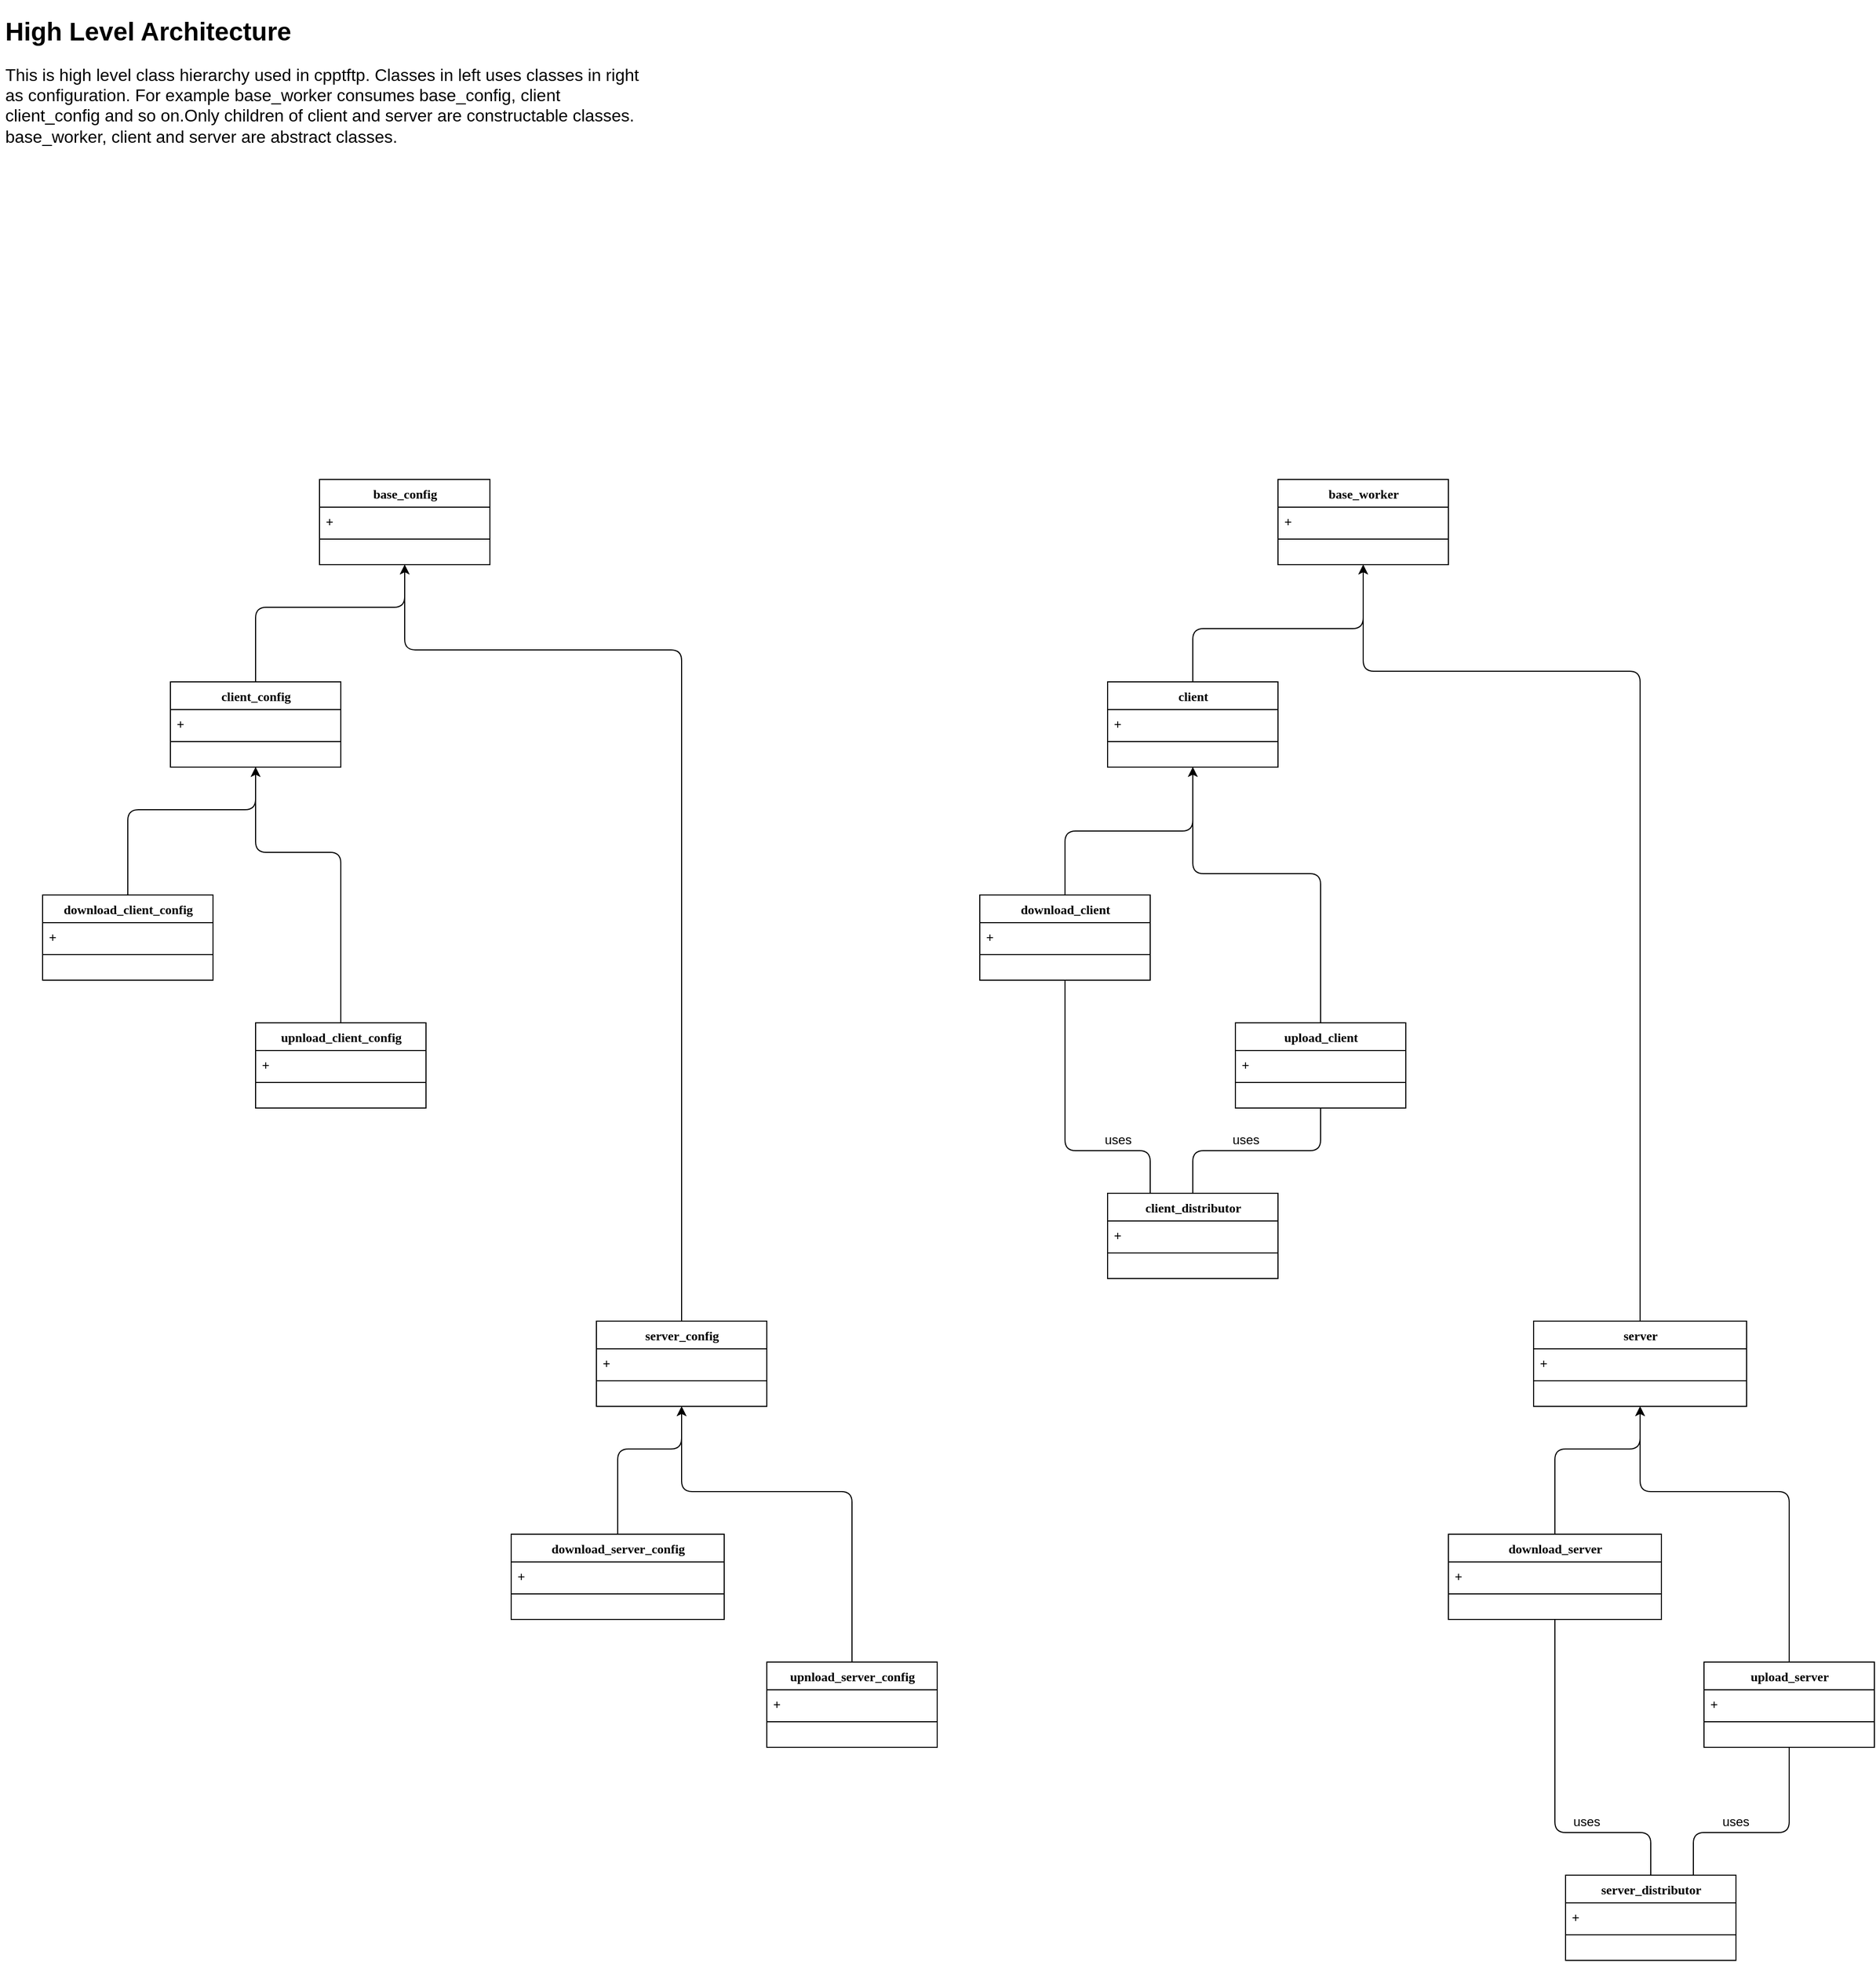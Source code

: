 <mxfile version="14.8.4" type="device"><diagram name="Page-1" id="9f46799a-70d6-7492-0946-bef42562c5a5"><mxGraphModel dx="2031" dy="1964" grid="1" gridSize="10" guides="1" tooltips="1" connect="1" arrows="1" fold="1" page="1" pageScale="1" pageWidth="1100" pageHeight="850" background="none" math="0" shadow="0"><root><mxCell id="0"/><mxCell id="1" parent="0"/><mxCell id="78961159f06e98e8-17" value="base_config" style="swimlane;html=1;fontStyle=1;align=center;verticalAlign=top;childLayout=stackLayout;horizontal=1;startSize=26;horizontalStack=0;resizeParent=1;resizeLast=0;collapsible=1;marginBottom=0;swimlaneFillColor=#ffffff;rounded=0;shadow=0;comic=0;labelBackgroundColor=none;strokeWidth=1;fillColor=none;fontFamily=Verdana;fontSize=12" parent="1" vertex="1"><mxGeometry x="300" y="170" width="160" height="80" as="geometry"><mxRectangle x="100" y="160" width="110" height="26" as="alternateBounds"/></mxGeometry></mxCell><mxCell id="78961159f06e98e8-24" value="+" style="text;html=1;strokeColor=none;fillColor=none;align=left;verticalAlign=top;spacingLeft=4;spacingRight=4;whiteSpace=wrap;overflow=hidden;rotatable=0;points=[[0,0.5],[1,0.5]];portConstraint=eastwest;" parent="78961159f06e98e8-17" vertex="1"><mxGeometry y="26" width="160" height="26" as="geometry"/></mxCell><mxCell id="78961159f06e98e8-19" value="" style="line;html=1;strokeWidth=1;fillColor=none;align=left;verticalAlign=middle;spacingTop=-1;spacingLeft=3;spacingRight=3;rotatable=0;labelPosition=right;points=[];portConstraint=eastwest;" parent="78961159f06e98e8-17" vertex="1"><mxGeometry y="52" width="160" height="8" as="geometry"/></mxCell><mxCell id="e2LnB4-G2XwDTGD6M1jq-1" value="client_config" style="swimlane;html=1;fontStyle=1;align=center;verticalAlign=top;childLayout=stackLayout;horizontal=1;startSize=26;horizontalStack=0;resizeParent=1;resizeLast=0;collapsible=1;marginBottom=0;swimlaneFillColor=#ffffff;rounded=0;shadow=0;comic=0;labelBackgroundColor=none;strokeWidth=1;fillColor=none;fontFamily=Verdana;fontSize=12" vertex="1" parent="1"><mxGeometry x="160" y="360" width="160" height="80" as="geometry"><mxRectangle x="100" y="160" width="110" height="26" as="alternateBounds"/></mxGeometry></mxCell><mxCell id="e2LnB4-G2XwDTGD6M1jq-2" value="+" style="text;html=1;strokeColor=none;fillColor=none;align=left;verticalAlign=top;spacingLeft=4;spacingRight=4;whiteSpace=wrap;overflow=hidden;rotatable=0;points=[[0,0.5],[1,0.5]];portConstraint=eastwest;" vertex="1" parent="e2LnB4-G2XwDTGD6M1jq-1"><mxGeometry y="26" width="160" height="26" as="geometry"/></mxCell><mxCell id="e2LnB4-G2XwDTGD6M1jq-3" value="" style="line;html=1;strokeWidth=1;fillColor=none;align=left;verticalAlign=middle;spacingTop=-1;spacingLeft=3;spacingRight=3;rotatable=0;labelPosition=right;points=[];portConstraint=eastwest;" vertex="1" parent="e2LnB4-G2XwDTGD6M1jq-1"><mxGeometry y="52" width="160" height="8" as="geometry"/></mxCell><mxCell id="e2LnB4-G2XwDTGD6M1jq-4" value="server_config" style="swimlane;html=1;fontStyle=1;align=center;verticalAlign=top;childLayout=stackLayout;horizontal=1;startSize=26;horizontalStack=0;resizeParent=1;resizeLast=0;collapsible=1;marginBottom=0;swimlaneFillColor=#ffffff;rounded=0;shadow=0;comic=0;labelBackgroundColor=none;strokeWidth=1;fillColor=none;fontFamily=Verdana;fontSize=12" vertex="1" parent="1"><mxGeometry x="560" y="960" width="160" height="80" as="geometry"><mxRectangle x="100" y="160" width="110" height="26" as="alternateBounds"/></mxGeometry></mxCell><mxCell id="e2LnB4-G2XwDTGD6M1jq-5" value="+" style="text;html=1;strokeColor=none;fillColor=none;align=left;verticalAlign=top;spacingLeft=4;spacingRight=4;whiteSpace=wrap;overflow=hidden;rotatable=0;points=[[0,0.5],[1,0.5]];portConstraint=eastwest;" vertex="1" parent="e2LnB4-G2XwDTGD6M1jq-4"><mxGeometry y="26" width="160" height="26" as="geometry"/></mxCell><mxCell id="e2LnB4-G2XwDTGD6M1jq-6" value="" style="line;html=1;strokeWidth=1;fillColor=none;align=left;verticalAlign=middle;spacingTop=-1;spacingLeft=3;spacingRight=3;rotatable=0;labelPosition=right;points=[];portConstraint=eastwest;" vertex="1" parent="e2LnB4-G2XwDTGD6M1jq-4"><mxGeometry y="52" width="160" height="8" as="geometry"/></mxCell><mxCell id="e2LnB4-G2XwDTGD6M1jq-7" value="" style="endArrow=classic;html=1;exitX=0.5;exitY=0;exitDx=0;exitDy=0;entryX=0.5;entryY=1;entryDx=0;entryDy=0;" edge="1" parent="1" source="e2LnB4-G2XwDTGD6M1jq-1" target="78961159f06e98e8-17"><mxGeometry width="50" height="50" relative="1" as="geometry"><mxPoint x="240" y="370" as="sourcePoint"/><mxPoint x="350" y="250" as="targetPoint"/><Array as="points"><mxPoint x="240" y="290"/><mxPoint x="260" y="290"/><mxPoint x="380" y="290"/></Array></mxGeometry></mxCell><mxCell id="e2LnB4-G2XwDTGD6M1jq-8" value="" style="endArrow=classic;html=1;exitX=0.5;exitY=0;exitDx=0;exitDy=0;entryX=0.5;entryY=1;entryDx=0;entryDy=0;" edge="1" parent="1" source="e2LnB4-G2XwDTGD6M1jq-4" target="78961159f06e98e8-17"><mxGeometry width="50" height="50" relative="1" as="geometry"><mxPoint x="470" y="320" as="sourcePoint"/><mxPoint x="530" y="250" as="targetPoint"/><Array as="points"><mxPoint x="640" y="330"/><mxPoint x="500" y="330"/><mxPoint x="380" y="330"/></Array></mxGeometry></mxCell><mxCell id="e2LnB4-G2XwDTGD6M1jq-9" value="download_client_config" style="swimlane;html=1;fontStyle=1;align=center;verticalAlign=top;childLayout=stackLayout;horizontal=1;startSize=26;horizontalStack=0;resizeParent=1;resizeLast=0;collapsible=1;marginBottom=0;swimlaneFillColor=#ffffff;rounded=0;shadow=0;comic=0;labelBackgroundColor=none;strokeWidth=1;fillColor=none;fontFamily=Verdana;fontSize=12" vertex="1" parent="1"><mxGeometry x="40" y="560" width="160" height="80" as="geometry"><mxRectangle x="100" y="160" width="110" height="26" as="alternateBounds"/></mxGeometry></mxCell><mxCell id="e2LnB4-G2XwDTGD6M1jq-10" value="+" style="text;html=1;strokeColor=none;fillColor=none;align=left;verticalAlign=top;spacingLeft=4;spacingRight=4;whiteSpace=wrap;overflow=hidden;rotatable=0;points=[[0,0.5],[1,0.5]];portConstraint=eastwest;" vertex="1" parent="e2LnB4-G2XwDTGD6M1jq-9"><mxGeometry y="26" width="160" height="26" as="geometry"/></mxCell><mxCell id="e2LnB4-G2XwDTGD6M1jq-11" value="" style="line;html=1;strokeWidth=1;fillColor=none;align=left;verticalAlign=middle;spacingTop=-1;spacingLeft=3;spacingRight=3;rotatable=0;labelPosition=right;points=[];portConstraint=eastwest;" vertex="1" parent="e2LnB4-G2XwDTGD6M1jq-9"><mxGeometry y="52" width="160" height="8" as="geometry"/></mxCell><mxCell id="e2LnB4-G2XwDTGD6M1jq-12" value="upnload_client_config" style="swimlane;html=1;fontStyle=1;align=center;verticalAlign=top;childLayout=stackLayout;horizontal=1;startSize=26;horizontalStack=0;resizeParent=1;resizeLast=0;collapsible=1;marginBottom=0;swimlaneFillColor=#ffffff;rounded=0;shadow=0;comic=0;labelBackgroundColor=none;strokeWidth=1;fillColor=none;fontFamily=Verdana;fontSize=12" vertex="1" parent="1"><mxGeometry x="240" y="680" width="160" height="80" as="geometry"><mxRectangle x="100" y="160" width="110" height="26" as="alternateBounds"/></mxGeometry></mxCell><mxCell id="e2LnB4-G2XwDTGD6M1jq-13" value="+" style="text;html=1;strokeColor=none;fillColor=none;align=left;verticalAlign=top;spacingLeft=4;spacingRight=4;whiteSpace=wrap;overflow=hidden;rotatable=0;points=[[0,0.5],[1,0.5]];portConstraint=eastwest;" vertex="1" parent="e2LnB4-G2XwDTGD6M1jq-12"><mxGeometry y="26" width="160" height="26" as="geometry"/></mxCell><mxCell id="e2LnB4-G2XwDTGD6M1jq-14" value="" style="line;html=1;strokeWidth=1;fillColor=none;align=left;verticalAlign=middle;spacingTop=-1;spacingLeft=3;spacingRight=3;rotatable=0;labelPosition=right;points=[];portConstraint=eastwest;" vertex="1" parent="e2LnB4-G2XwDTGD6M1jq-12"><mxGeometry y="52" width="160" height="8" as="geometry"/></mxCell><mxCell id="e2LnB4-G2XwDTGD6M1jq-17" value="" style="endArrow=classic;html=1;entryX=0.5;entryY=1;entryDx=0;entryDy=0;exitX=0.5;exitY=0;exitDx=0;exitDy=0;" edge="1" parent="1" source="e2LnB4-G2XwDTGD6M1jq-9" target="e2LnB4-G2XwDTGD6M1jq-1"><mxGeometry width="50" height="50" relative="1" as="geometry"><mxPoint x="110" y="530" as="sourcePoint"/><mxPoint x="160" y="480" as="targetPoint"/><Array as="points"><mxPoint x="120" y="480"/><mxPoint x="240" y="480"/></Array></mxGeometry></mxCell><mxCell id="e2LnB4-G2XwDTGD6M1jq-18" value="" style="endArrow=classic;html=1;exitX=0.5;exitY=0;exitDx=0;exitDy=0;entryX=0.5;entryY=1;entryDx=0;entryDy=0;" edge="1" parent="1" source="e2LnB4-G2XwDTGD6M1jq-12" target="e2LnB4-G2XwDTGD6M1jq-1"><mxGeometry width="50" height="50" relative="1" as="geometry"><mxPoint x="210" y="560" as="sourcePoint"/><mxPoint x="260" y="450" as="targetPoint"/><Array as="points"><mxPoint x="320" y="520"/><mxPoint x="240" y="520"/></Array></mxGeometry></mxCell><mxCell id="e2LnB4-G2XwDTGD6M1jq-19" value="download_server_config" style="swimlane;html=1;fontStyle=1;align=center;verticalAlign=top;childLayout=stackLayout;horizontal=1;startSize=26;horizontalStack=0;resizeParent=1;resizeLast=0;collapsible=1;marginBottom=0;swimlaneFillColor=#ffffff;rounded=0;shadow=0;comic=0;labelBackgroundColor=none;strokeWidth=1;fillColor=none;fontFamily=Verdana;fontSize=12" vertex="1" parent="1"><mxGeometry x="480" y="1160" width="200" height="80" as="geometry"><mxRectangle x="100" y="160" width="110" height="26" as="alternateBounds"/></mxGeometry></mxCell><mxCell id="e2LnB4-G2XwDTGD6M1jq-20" value="+" style="text;html=1;strokeColor=none;fillColor=none;align=left;verticalAlign=top;spacingLeft=4;spacingRight=4;whiteSpace=wrap;overflow=hidden;rotatable=0;points=[[0,0.5],[1,0.5]];portConstraint=eastwest;" vertex="1" parent="e2LnB4-G2XwDTGD6M1jq-19"><mxGeometry y="26" width="200" height="26" as="geometry"/></mxCell><mxCell id="e2LnB4-G2XwDTGD6M1jq-21" value="" style="line;html=1;strokeWidth=1;fillColor=none;align=left;verticalAlign=middle;spacingTop=-1;spacingLeft=3;spacingRight=3;rotatable=0;labelPosition=right;points=[];portConstraint=eastwest;" vertex="1" parent="e2LnB4-G2XwDTGD6M1jq-19"><mxGeometry y="52" width="200" height="8" as="geometry"/></mxCell><mxCell id="e2LnB4-G2XwDTGD6M1jq-22" value="upnload_server_config" style="swimlane;html=1;fontStyle=1;align=center;verticalAlign=top;childLayout=stackLayout;horizontal=1;startSize=26;horizontalStack=0;resizeParent=1;resizeLast=0;collapsible=1;marginBottom=0;swimlaneFillColor=#ffffff;rounded=0;shadow=0;comic=0;labelBackgroundColor=none;strokeWidth=1;fillColor=none;fontFamily=Verdana;fontSize=12" vertex="1" parent="1"><mxGeometry x="720" y="1280" width="160" height="80" as="geometry"><mxRectangle x="100" y="160" width="110" height="26" as="alternateBounds"/></mxGeometry></mxCell><mxCell id="e2LnB4-G2XwDTGD6M1jq-23" value="+" style="text;html=1;strokeColor=none;fillColor=none;align=left;verticalAlign=top;spacingLeft=4;spacingRight=4;whiteSpace=wrap;overflow=hidden;rotatable=0;points=[[0,0.5],[1,0.5]];portConstraint=eastwest;" vertex="1" parent="e2LnB4-G2XwDTGD6M1jq-22"><mxGeometry y="26" width="160" height="26" as="geometry"/></mxCell><mxCell id="e2LnB4-G2XwDTGD6M1jq-24" value="" style="line;html=1;strokeWidth=1;fillColor=none;align=left;verticalAlign=middle;spacingTop=-1;spacingLeft=3;spacingRight=3;rotatable=0;labelPosition=right;points=[];portConstraint=eastwest;" vertex="1" parent="e2LnB4-G2XwDTGD6M1jq-22"><mxGeometry y="52" width="160" height="8" as="geometry"/></mxCell><mxCell id="e2LnB4-G2XwDTGD6M1jq-25" value="" style="endArrow=classic;html=1;entryX=0.5;entryY=1;entryDx=0;entryDy=0;exitX=0.5;exitY=0;exitDx=0;exitDy=0;" edge="1" parent="1" source="e2LnB4-G2XwDTGD6M1jq-19" target="e2LnB4-G2XwDTGD6M1jq-4"><mxGeometry width="50" height="50" relative="1" as="geometry"><mxPoint x="130" y="1170" as="sourcePoint"/><mxPoint x="270" y="1060" as="targetPoint"/><Array as="points"><mxPoint x="580" y="1080"/><mxPoint x="640" y="1080"/></Array></mxGeometry></mxCell><mxCell id="e2LnB4-G2XwDTGD6M1jq-27" value="" style="endArrow=classic;html=1;exitX=0.5;exitY=0;exitDx=0;exitDy=0;entryX=0.5;entryY=1;entryDx=0;entryDy=0;" edge="1" parent="1" source="e2LnB4-G2XwDTGD6M1jq-22" target="e2LnB4-G2XwDTGD6M1jq-4"><mxGeometry width="50" height="50" relative="1" as="geometry"><mxPoint x="470" y="1120" as="sourcePoint"/><mxPoint x="520" y="1070" as="targetPoint"/><Array as="points"><mxPoint x="800" y="1120"/><mxPoint x="640" y="1120"/></Array></mxGeometry></mxCell><mxCell id="e2LnB4-G2XwDTGD6M1jq-28" value="base_worker" style="swimlane;html=1;fontStyle=1;align=center;verticalAlign=top;childLayout=stackLayout;horizontal=1;startSize=26;horizontalStack=0;resizeParent=1;resizeLast=0;collapsible=1;marginBottom=0;swimlaneFillColor=#ffffff;rounded=0;shadow=0;comic=0;labelBackgroundColor=none;strokeWidth=1;fillColor=none;fontFamily=Verdana;fontSize=12" vertex="1" parent="1"><mxGeometry x="1200" y="170" width="160" height="80" as="geometry"><mxRectangle x="100" y="160" width="110" height="26" as="alternateBounds"/></mxGeometry></mxCell><mxCell id="e2LnB4-G2XwDTGD6M1jq-29" value="+" style="text;html=1;strokeColor=none;fillColor=none;align=left;verticalAlign=top;spacingLeft=4;spacingRight=4;whiteSpace=wrap;overflow=hidden;rotatable=0;points=[[0,0.5],[1,0.5]];portConstraint=eastwest;" vertex="1" parent="e2LnB4-G2XwDTGD6M1jq-28"><mxGeometry y="26" width="160" height="26" as="geometry"/></mxCell><mxCell id="e2LnB4-G2XwDTGD6M1jq-30" value="" style="line;html=1;strokeWidth=1;fillColor=none;align=left;verticalAlign=middle;spacingTop=-1;spacingLeft=3;spacingRight=3;rotatable=0;labelPosition=right;points=[];portConstraint=eastwest;" vertex="1" parent="e2LnB4-G2XwDTGD6M1jq-28"><mxGeometry y="52" width="160" height="8" as="geometry"/></mxCell><mxCell id="e2LnB4-G2XwDTGD6M1jq-31" value="client" style="swimlane;html=1;fontStyle=1;align=center;verticalAlign=top;childLayout=stackLayout;horizontal=1;startSize=26;horizontalStack=0;resizeParent=1;resizeLast=0;collapsible=1;marginBottom=0;swimlaneFillColor=#ffffff;rounded=0;shadow=0;comic=0;labelBackgroundColor=none;strokeWidth=1;fillColor=none;fontFamily=Verdana;fontSize=12" vertex="1" parent="1"><mxGeometry x="1040" y="360" width="160" height="80" as="geometry"><mxRectangle x="100" y="160" width="110" height="26" as="alternateBounds"/></mxGeometry></mxCell><mxCell id="e2LnB4-G2XwDTGD6M1jq-32" value="+" style="text;html=1;strokeColor=none;fillColor=none;align=left;verticalAlign=top;spacingLeft=4;spacingRight=4;whiteSpace=wrap;overflow=hidden;rotatable=0;points=[[0,0.5],[1,0.5]];portConstraint=eastwest;" vertex="1" parent="e2LnB4-G2XwDTGD6M1jq-31"><mxGeometry y="26" width="160" height="26" as="geometry"/></mxCell><mxCell id="e2LnB4-G2XwDTGD6M1jq-33" value="" style="line;html=1;strokeWidth=1;fillColor=none;align=left;verticalAlign=middle;spacingTop=-1;spacingLeft=3;spacingRight=3;rotatable=0;labelPosition=right;points=[];portConstraint=eastwest;" vertex="1" parent="e2LnB4-G2XwDTGD6M1jq-31"><mxGeometry y="52" width="160" height="8" as="geometry"/></mxCell><mxCell id="e2LnB4-G2XwDTGD6M1jq-34" value="server" style="swimlane;html=1;fontStyle=1;align=center;verticalAlign=top;childLayout=stackLayout;horizontal=1;startSize=26;horizontalStack=0;resizeParent=1;resizeLast=0;collapsible=1;marginBottom=0;swimlaneFillColor=#ffffff;rounded=0;shadow=0;comic=0;labelBackgroundColor=none;strokeWidth=1;fillColor=none;fontFamily=Verdana;fontSize=12" vertex="1" parent="1"><mxGeometry x="1440" y="960" width="200" height="80" as="geometry"><mxRectangle x="100" y="160" width="110" height="26" as="alternateBounds"/></mxGeometry></mxCell><mxCell id="e2LnB4-G2XwDTGD6M1jq-35" value="+" style="text;html=1;strokeColor=none;fillColor=none;align=left;verticalAlign=top;spacingLeft=4;spacingRight=4;whiteSpace=wrap;overflow=hidden;rotatable=0;points=[[0,0.5],[1,0.5]];portConstraint=eastwest;" vertex="1" parent="e2LnB4-G2XwDTGD6M1jq-34"><mxGeometry y="26" width="200" height="26" as="geometry"/></mxCell><mxCell id="e2LnB4-G2XwDTGD6M1jq-36" value="" style="line;html=1;strokeWidth=1;fillColor=none;align=left;verticalAlign=middle;spacingTop=-1;spacingLeft=3;spacingRight=3;rotatable=0;labelPosition=right;points=[];portConstraint=eastwest;" vertex="1" parent="e2LnB4-G2XwDTGD6M1jq-34"><mxGeometry y="52" width="200" height="8" as="geometry"/></mxCell><mxCell id="e2LnB4-G2XwDTGD6M1jq-37" value="" style="endArrow=classic;html=1;exitX=0.5;exitY=0;exitDx=0;exitDy=0;entryX=0.5;entryY=1;entryDx=0;entryDy=0;" edge="1" parent="1" source="e2LnB4-G2XwDTGD6M1jq-31" target="e2LnB4-G2XwDTGD6M1jq-28"><mxGeometry width="50" height="50" relative="1" as="geometry"><mxPoint x="1140" y="390" as="sourcePoint"/><mxPoint x="1250" y="270" as="targetPoint"/><Array as="points"><mxPoint x="1120" y="310"/><mxPoint x="1160" y="310"/><mxPoint x="1280" y="310"/></Array></mxGeometry></mxCell><mxCell id="e2LnB4-G2XwDTGD6M1jq-38" value="" style="endArrow=classic;html=1;exitX=0.5;exitY=0;exitDx=0;exitDy=0;entryX=0.5;entryY=1;entryDx=0;entryDy=0;" edge="1" parent="1" source="e2LnB4-G2XwDTGD6M1jq-34" target="e2LnB4-G2XwDTGD6M1jq-28"><mxGeometry width="50" height="50" relative="1" as="geometry"><mxPoint x="1370" y="340" as="sourcePoint"/><mxPoint x="1430" y="270" as="targetPoint"/><Array as="points"><mxPoint x="1540" y="350"/><mxPoint x="1400" y="350"/><mxPoint x="1280" y="350"/></Array></mxGeometry></mxCell><mxCell id="e2LnB4-G2XwDTGD6M1jq-39" value="download_client" style="swimlane;html=1;fontStyle=1;align=center;verticalAlign=top;childLayout=stackLayout;horizontal=1;startSize=26;horizontalStack=0;resizeParent=1;resizeLast=0;collapsible=1;marginBottom=0;swimlaneFillColor=#ffffff;rounded=0;shadow=0;comic=0;labelBackgroundColor=none;strokeWidth=1;fillColor=none;fontFamily=Verdana;fontSize=12" vertex="1" parent="1"><mxGeometry x="920" y="560" width="160" height="80" as="geometry"><mxRectangle x="100" y="160" width="110" height="26" as="alternateBounds"/></mxGeometry></mxCell><mxCell id="e2LnB4-G2XwDTGD6M1jq-40" value="+" style="text;html=1;strokeColor=none;fillColor=none;align=left;verticalAlign=top;spacingLeft=4;spacingRight=4;whiteSpace=wrap;overflow=hidden;rotatable=0;points=[[0,0.5],[1,0.5]];portConstraint=eastwest;" vertex="1" parent="e2LnB4-G2XwDTGD6M1jq-39"><mxGeometry y="26" width="160" height="26" as="geometry"/></mxCell><mxCell id="e2LnB4-G2XwDTGD6M1jq-41" value="" style="line;html=1;strokeWidth=1;fillColor=none;align=left;verticalAlign=middle;spacingTop=-1;spacingLeft=3;spacingRight=3;rotatable=0;labelPosition=right;points=[];portConstraint=eastwest;" vertex="1" parent="e2LnB4-G2XwDTGD6M1jq-39"><mxGeometry y="52" width="160" height="8" as="geometry"/></mxCell><mxCell id="e2LnB4-G2XwDTGD6M1jq-42" value="upload_client" style="swimlane;html=1;fontStyle=1;align=center;verticalAlign=top;childLayout=stackLayout;horizontal=1;startSize=26;horizontalStack=0;resizeParent=1;resizeLast=0;collapsible=1;marginBottom=0;swimlaneFillColor=#ffffff;rounded=0;shadow=0;comic=0;labelBackgroundColor=none;strokeWidth=1;fillColor=none;fontFamily=Verdana;fontSize=12" vertex="1" parent="1"><mxGeometry x="1160" y="680" width="160" height="80" as="geometry"><mxRectangle x="100" y="160" width="110" height="26" as="alternateBounds"/></mxGeometry></mxCell><mxCell id="e2LnB4-G2XwDTGD6M1jq-43" value="+" style="text;html=1;strokeColor=none;fillColor=none;align=left;verticalAlign=top;spacingLeft=4;spacingRight=4;whiteSpace=wrap;overflow=hidden;rotatable=0;points=[[0,0.5],[1,0.5]];portConstraint=eastwest;" vertex="1" parent="e2LnB4-G2XwDTGD6M1jq-42"><mxGeometry y="26" width="160" height="26" as="geometry"/></mxCell><mxCell id="e2LnB4-G2XwDTGD6M1jq-44" value="" style="line;html=1;strokeWidth=1;fillColor=none;align=left;verticalAlign=middle;spacingTop=-1;spacingLeft=3;spacingRight=3;rotatable=0;labelPosition=right;points=[];portConstraint=eastwest;" vertex="1" parent="e2LnB4-G2XwDTGD6M1jq-42"><mxGeometry y="52" width="160" height="8" as="geometry"/></mxCell><mxCell id="e2LnB4-G2XwDTGD6M1jq-45" value="" style="endArrow=classic;html=1;entryX=0.5;entryY=1;entryDx=0;entryDy=0;exitX=0.5;exitY=0;exitDx=0;exitDy=0;" edge="1" parent="1" source="e2LnB4-G2XwDTGD6M1jq-39" target="e2LnB4-G2XwDTGD6M1jq-31"><mxGeometry width="50" height="50" relative="1" as="geometry"><mxPoint x="1010" y="550" as="sourcePoint"/><mxPoint x="1060" y="500" as="targetPoint"/><Array as="points"><mxPoint x="1000" y="500"/><mxPoint x="1120" y="500"/></Array></mxGeometry></mxCell><mxCell id="e2LnB4-G2XwDTGD6M1jq-46" value="" style="endArrow=classic;html=1;exitX=0.5;exitY=0;exitDx=0;exitDy=0;entryX=0.5;entryY=1;entryDx=0;entryDy=0;" edge="1" parent="1" source="e2LnB4-G2XwDTGD6M1jq-42" target="e2LnB4-G2XwDTGD6M1jq-31"><mxGeometry width="50" height="50" relative="1" as="geometry"><mxPoint x="1110" y="580" as="sourcePoint"/><mxPoint x="1160" y="470" as="targetPoint"/><Array as="points"><mxPoint x="1240" y="540"/><mxPoint x="1120" y="540"/></Array></mxGeometry></mxCell><mxCell id="e2LnB4-G2XwDTGD6M1jq-47" value="download_server" style="swimlane;html=1;fontStyle=1;align=center;verticalAlign=top;childLayout=stackLayout;horizontal=1;startSize=26;horizontalStack=0;resizeParent=1;resizeLast=0;collapsible=1;marginBottom=0;swimlaneFillColor=#ffffff;rounded=0;shadow=0;comic=0;labelBackgroundColor=none;strokeWidth=1;fillColor=none;fontFamily=Verdana;fontSize=12" vertex="1" parent="1"><mxGeometry x="1360" y="1160" width="200" height="80" as="geometry"><mxRectangle x="100" y="160" width="110" height="26" as="alternateBounds"/></mxGeometry></mxCell><mxCell id="e2LnB4-G2XwDTGD6M1jq-48" value="+" style="text;html=1;strokeColor=none;fillColor=none;align=left;verticalAlign=top;spacingLeft=4;spacingRight=4;whiteSpace=wrap;overflow=hidden;rotatable=0;points=[[0,0.5],[1,0.5]];portConstraint=eastwest;" vertex="1" parent="e2LnB4-G2XwDTGD6M1jq-47"><mxGeometry y="26" width="200" height="26" as="geometry"/></mxCell><mxCell id="e2LnB4-G2XwDTGD6M1jq-49" value="" style="line;html=1;strokeWidth=1;fillColor=none;align=left;verticalAlign=middle;spacingTop=-1;spacingLeft=3;spacingRight=3;rotatable=0;labelPosition=right;points=[];portConstraint=eastwest;" vertex="1" parent="e2LnB4-G2XwDTGD6M1jq-47"><mxGeometry y="52" width="200" height="8" as="geometry"/></mxCell><mxCell id="e2LnB4-G2XwDTGD6M1jq-50" value="upload_server" style="swimlane;html=1;fontStyle=1;align=center;verticalAlign=top;childLayout=stackLayout;horizontal=1;startSize=26;horizontalStack=0;resizeParent=1;resizeLast=0;collapsible=1;marginBottom=0;swimlaneFillColor=#ffffff;rounded=0;shadow=0;comic=0;labelBackgroundColor=none;strokeWidth=1;fillColor=none;fontFamily=Verdana;fontSize=12" vertex="1" parent="1"><mxGeometry x="1600" y="1280" width="160" height="80" as="geometry"><mxRectangle x="100" y="160" width="110" height="26" as="alternateBounds"/></mxGeometry></mxCell><mxCell id="e2LnB4-G2XwDTGD6M1jq-51" value="+" style="text;html=1;strokeColor=none;fillColor=none;align=left;verticalAlign=top;spacingLeft=4;spacingRight=4;whiteSpace=wrap;overflow=hidden;rotatable=0;points=[[0,0.5],[1,0.5]];portConstraint=eastwest;" vertex="1" parent="e2LnB4-G2XwDTGD6M1jq-50"><mxGeometry y="26" width="160" height="26" as="geometry"/></mxCell><mxCell id="e2LnB4-G2XwDTGD6M1jq-52" value="" style="line;html=1;strokeWidth=1;fillColor=none;align=left;verticalAlign=middle;spacingTop=-1;spacingLeft=3;spacingRight=3;rotatable=0;labelPosition=right;points=[];portConstraint=eastwest;" vertex="1" parent="e2LnB4-G2XwDTGD6M1jq-50"><mxGeometry y="52" width="160" height="8" as="geometry"/></mxCell><mxCell id="e2LnB4-G2XwDTGD6M1jq-53" value="" style="endArrow=classic;html=1;entryX=0.5;entryY=1;entryDx=0;entryDy=0;exitX=0.5;exitY=0;exitDx=0;exitDy=0;" edge="1" parent="1" source="e2LnB4-G2XwDTGD6M1jq-47" target="e2LnB4-G2XwDTGD6M1jq-34"><mxGeometry width="50" height="50" relative="1" as="geometry"><mxPoint x="1020" y="1170" as="sourcePoint"/><mxPoint x="1160" y="1060" as="targetPoint"/><Array as="points"><mxPoint x="1460" y="1080"/><mxPoint x="1540" y="1080"/></Array></mxGeometry></mxCell><mxCell id="e2LnB4-G2XwDTGD6M1jq-54" value="" style="endArrow=classic;html=1;exitX=0.5;exitY=0;exitDx=0;exitDy=0;entryX=0.5;entryY=1;entryDx=0;entryDy=0;" edge="1" parent="1" source="e2LnB4-G2XwDTGD6M1jq-50" target="e2LnB4-G2XwDTGD6M1jq-34"><mxGeometry width="50" height="50" relative="1" as="geometry"><mxPoint x="1360" y="1120" as="sourcePoint"/><mxPoint x="1410" y="1070" as="targetPoint"/><Array as="points"><mxPoint x="1680" y="1120"/><mxPoint x="1540" y="1120"/></Array></mxGeometry></mxCell><mxCell id="e2LnB4-G2XwDTGD6M1jq-55" value="client_distributor" style="swimlane;html=1;fontStyle=1;align=center;verticalAlign=top;childLayout=stackLayout;horizontal=1;startSize=26;horizontalStack=0;resizeParent=1;resizeLast=0;collapsible=1;marginBottom=0;swimlaneFillColor=#ffffff;rounded=0;shadow=0;comic=0;labelBackgroundColor=none;strokeWidth=1;fillColor=none;fontFamily=Verdana;fontSize=12" vertex="1" parent="1"><mxGeometry x="1040" y="840" width="160" height="80" as="geometry"><mxRectangle x="100" y="160" width="110" height="26" as="alternateBounds"/></mxGeometry></mxCell><mxCell id="e2LnB4-G2XwDTGD6M1jq-56" value="+" style="text;html=1;strokeColor=none;fillColor=none;align=left;verticalAlign=top;spacingLeft=4;spacingRight=4;whiteSpace=wrap;overflow=hidden;rotatable=0;points=[[0,0.5],[1,0.5]];portConstraint=eastwest;" vertex="1" parent="e2LnB4-G2XwDTGD6M1jq-55"><mxGeometry y="26" width="160" height="26" as="geometry"/></mxCell><mxCell id="e2LnB4-G2XwDTGD6M1jq-57" value="" style="line;html=1;strokeWidth=1;fillColor=none;align=left;verticalAlign=middle;spacingTop=-1;spacingLeft=3;spacingRight=3;rotatable=0;labelPosition=right;points=[];portConstraint=eastwest;" vertex="1" parent="e2LnB4-G2XwDTGD6M1jq-55"><mxGeometry y="52" width="160" height="8" as="geometry"/></mxCell><mxCell id="e2LnB4-G2XwDTGD6M1jq-58" value="" style="endArrow=none;html=1;exitX=0.25;exitY=0;exitDx=0;exitDy=0;entryX=0.5;entryY=1;entryDx=0;entryDy=0;" edge="1" parent="1" source="e2LnB4-G2XwDTGD6M1jq-55" target="e2LnB4-G2XwDTGD6M1jq-39"><mxGeometry width="50" height="50" relative="1" as="geometry"><mxPoint x="780" y="900" as="sourcePoint"/><mxPoint x="1020" y="660" as="targetPoint"/><Array as="points"><mxPoint x="1080" y="800"/><mxPoint x="1000" y="800"/></Array></mxGeometry></mxCell><mxCell id="e2LnB4-G2XwDTGD6M1jq-59" value="uses" style="text;html=1;strokeColor=none;fillColor=none;align=center;verticalAlign=middle;whiteSpace=wrap;rounded=0;" vertex="1" parent="1"><mxGeometry x="1030" y="780" width="40" height="20" as="geometry"/></mxCell><mxCell id="e2LnB4-G2XwDTGD6M1jq-60" value="" style="endArrow=none;html=1;entryX=0.5;entryY=1;entryDx=0;entryDy=0;exitX=0.5;exitY=0;exitDx=0;exitDy=0;" edge="1" parent="1" source="e2LnB4-G2XwDTGD6M1jq-55" target="e2LnB4-G2XwDTGD6M1jq-42"><mxGeometry width="50" height="50" relative="1" as="geometry"><mxPoint x="1160" y="770" as="sourcePoint"/><mxPoint x="1210" y="720" as="targetPoint"/><Array as="points"><mxPoint x="1120" y="800"/><mxPoint x="1240" y="800"/></Array></mxGeometry></mxCell><mxCell id="e2LnB4-G2XwDTGD6M1jq-61" value="uses" style="text;html=1;strokeColor=none;fillColor=none;align=center;verticalAlign=middle;whiteSpace=wrap;rounded=0;" vertex="1" parent="1"><mxGeometry x="1150" y="780" width="40" height="20" as="geometry"/></mxCell><mxCell id="e2LnB4-G2XwDTGD6M1jq-62" value="server_distributor" style="swimlane;html=1;fontStyle=1;align=center;verticalAlign=top;childLayout=stackLayout;horizontal=1;startSize=26;horizontalStack=0;resizeParent=1;resizeLast=0;collapsible=1;marginBottom=0;swimlaneFillColor=#ffffff;rounded=0;shadow=0;comic=0;labelBackgroundColor=none;strokeWidth=1;fillColor=none;fontFamily=Verdana;fontSize=12" vertex="1" parent="1"><mxGeometry x="1470" y="1480" width="160" height="80" as="geometry"><mxRectangle x="100" y="160" width="110" height="26" as="alternateBounds"/></mxGeometry></mxCell><mxCell id="e2LnB4-G2XwDTGD6M1jq-63" value="+" style="text;html=1;strokeColor=none;fillColor=none;align=left;verticalAlign=top;spacingLeft=4;spacingRight=4;whiteSpace=wrap;overflow=hidden;rotatable=0;points=[[0,0.5],[1,0.5]];portConstraint=eastwest;" vertex="1" parent="e2LnB4-G2XwDTGD6M1jq-62"><mxGeometry y="26" width="160" height="26" as="geometry"/></mxCell><mxCell id="e2LnB4-G2XwDTGD6M1jq-64" value="" style="line;html=1;strokeWidth=1;fillColor=none;align=left;verticalAlign=middle;spacingTop=-1;spacingLeft=3;spacingRight=3;rotatable=0;labelPosition=right;points=[];portConstraint=eastwest;" vertex="1" parent="e2LnB4-G2XwDTGD6M1jq-62"><mxGeometry y="52" width="160" height="8" as="geometry"/></mxCell><mxCell id="e2LnB4-G2XwDTGD6M1jq-65" value="uses" style="text;html=1;strokeColor=none;fillColor=none;align=center;verticalAlign=middle;whiteSpace=wrap;rounded=0;" vertex="1" parent="1"><mxGeometry x="1470" y="1420" width="40" height="20" as="geometry"/></mxCell><mxCell id="e2LnB4-G2XwDTGD6M1jq-66" value="uses" style="text;html=1;strokeColor=none;fillColor=none;align=center;verticalAlign=middle;whiteSpace=wrap;rounded=0;" vertex="1" parent="1"><mxGeometry x="1610" y="1420" width="40" height="20" as="geometry"/></mxCell><mxCell id="e2LnB4-G2XwDTGD6M1jq-67" value="" style="endArrow=none;html=1;entryX=0.5;entryY=1;entryDx=0;entryDy=0;exitX=0.5;exitY=0;exitDx=0;exitDy=0;" edge="1" parent="1" source="e2LnB4-G2XwDTGD6M1jq-62" target="e2LnB4-G2XwDTGD6M1jq-47"><mxGeometry width="50" height="50" relative="1" as="geometry"><mxPoint x="1390" y="1360" as="sourcePoint"/><mxPoint x="1440" y="1310" as="targetPoint"/><Array as="points"><mxPoint x="1550" y="1440"/><mxPoint x="1460" y="1440"/></Array></mxGeometry></mxCell><mxCell id="e2LnB4-G2XwDTGD6M1jq-68" value="" style="endArrow=none;html=1;entryX=0.5;entryY=1;entryDx=0;entryDy=0;exitX=0.75;exitY=0;exitDx=0;exitDy=0;" edge="1" parent="1" source="e2LnB4-G2XwDTGD6M1jq-62" target="e2LnB4-G2XwDTGD6M1jq-50"><mxGeometry width="50" height="50" relative="1" as="geometry"><mxPoint x="1660" y="1330" as="sourcePoint"/><mxPoint x="1710" y="1280" as="targetPoint"/><Array as="points"><mxPoint x="1590" y="1440"/><mxPoint x="1680" y="1440"/></Array></mxGeometry></mxCell><mxCell id="e2LnB4-G2XwDTGD6M1jq-76" value="&lt;h1&gt;High Level Architecture&lt;br&gt;&lt;/h1&gt;&lt;font size=&quot;3&quot;&gt;This is high level class hierarchy used in cpptftp. Classes in left uses classes in right as configuration. For example base_worker consumes base_config, client client_config and so on.Only children of client and server are constructable classes. base_worker, client and server are abstract classes.&lt;br&gt;&lt;/font&gt;" style="text;html=1;strokeColor=none;fillColor=none;spacing=5;spacingTop=-20;whiteSpace=wrap;overflow=hidden;rounded=0;" vertex="1" parent="1"><mxGeometry y="-270" width="610" height="380" as="geometry"/></mxCell></root></mxGraphModel></diagram></mxfile>